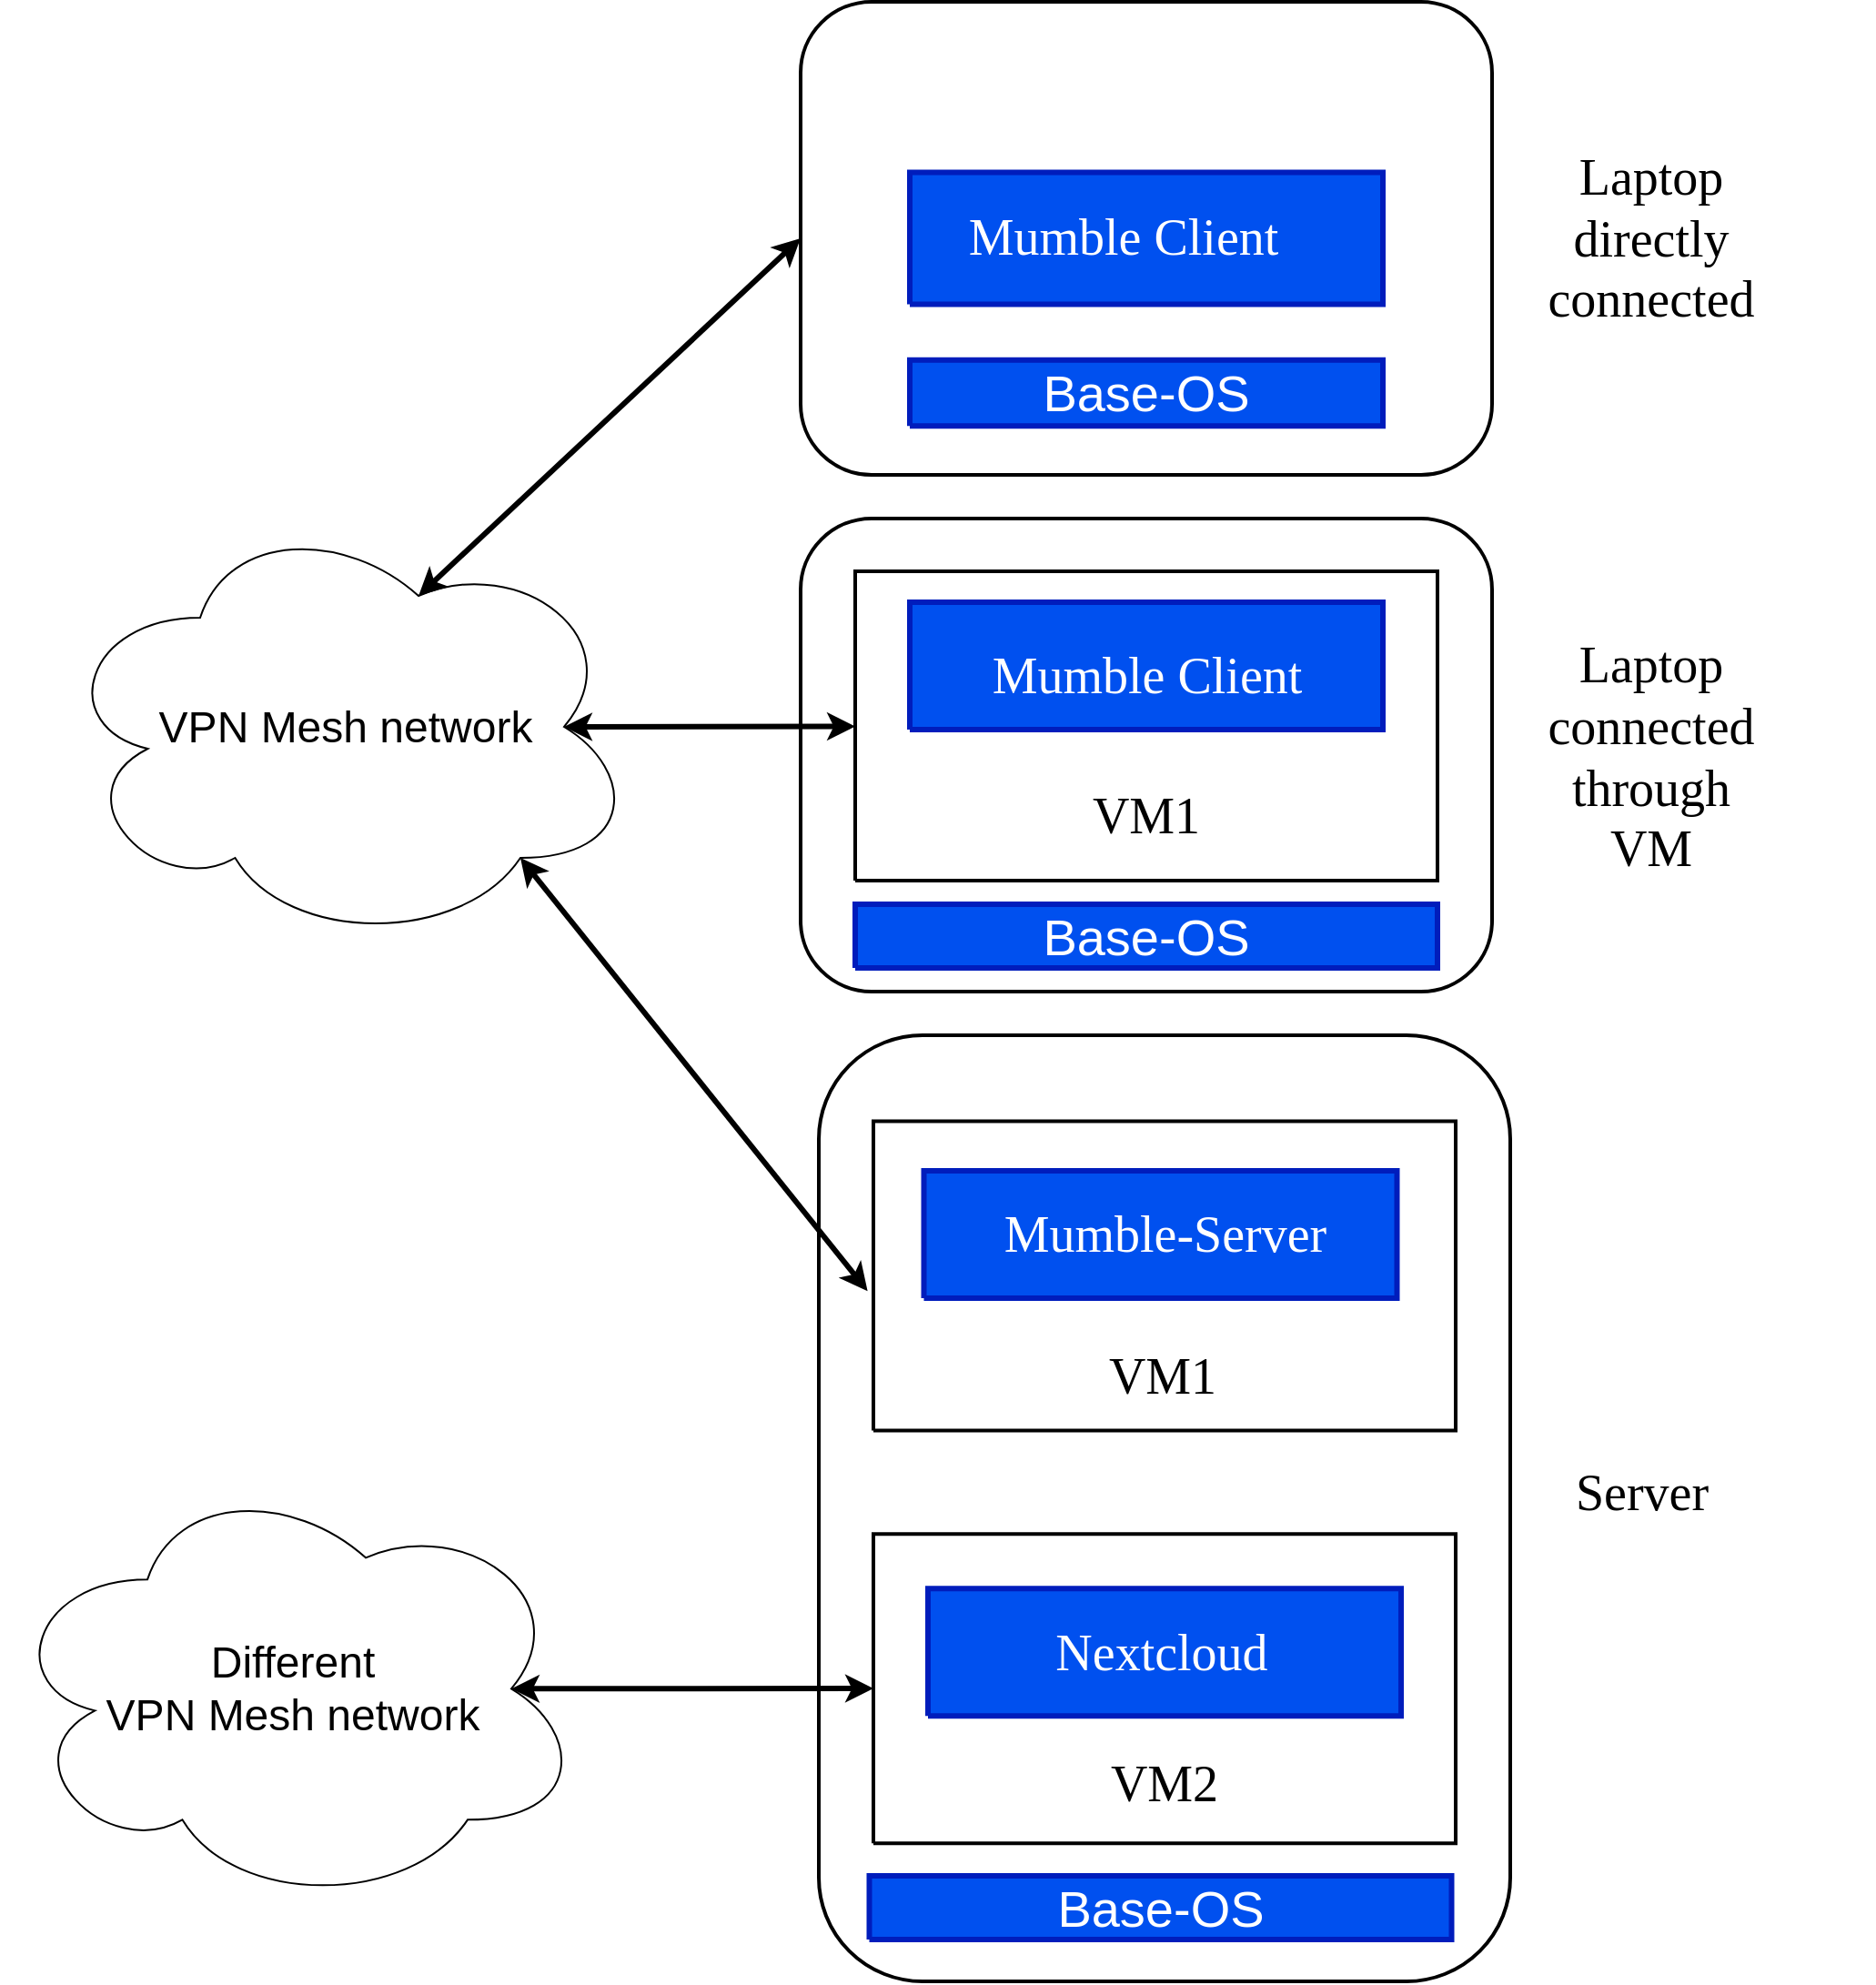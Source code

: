 <mxfile version="21.5.0" type="device">
  <diagram name="Page-1" id="Page-1">
    <mxGraphModel dx="1168" dy="781" grid="1" gridSize="10" guides="1" tooltips="1" connect="1" arrows="1" fold="1" page="1" pageScale="1" pageWidth="850" pageHeight="1100" math="0" shadow="0">
      <root>
        <mxCell id="0" />
        <mxCell id="1" value="Connector" parent="0" />
        <mxCell id="r0mgfz6IdKgSaTeHQ_le-44" value="" style="group" parent="1" vertex="1" connectable="0">
          <mxGeometry x="710" y="220" width="590" height="260" as="geometry" />
        </mxCell>
        <mxCell id="eZtIASL5zvcn_9goES__-30" value="" style="rounded=1;whiteSpace=wrap;html=1;hachureGap=4;pointerEvents=0;strokeWidth=2;" parent="r0mgfz6IdKgSaTeHQ_le-44" vertex="1">
          <mxGeometry width="380" height="260" as="geometry" />
        </mxCell>
        <mxCell id="ZT00lVDF8hyaAqTCrx0f-22" value="Base-OS" style="vsdxID=12;fillColor=#0050ef;shape=stencil(nZBLDoAgDERP0z3SIyjew0SURgSD+Lu9kMZoXLhwN9O+tukAlrNpJg1SzDH4QW/URgNYgZTkjA4UkwJUgGXng+6DX1zLfmoymdXo17xh5zmRJ6Q42BWCfc2oJfdAr+Yv+AP9Cb7OJ3H/2JG1HNGz/84klThPVCc=);strokeColor=#001DBC;strokeWidth=3;labelBackgroundColor=none;rounded=0;html=1;whiteSpace=wrap;fontColor=#ffffff;fontSize=28;" vertex="1" parent="r0mgfz6IdKgSaTeHQ_le-44">
          <mxGeometry x="60" y="196.813" width="260" height="36.255" as="geometry" />
        </mxCell>
        <mxCell id="eZtIASL5zvcn_9goES__-32" value="&lt;font data-darkreader-inline-color=&quot;&quot; style=&quot;font-size: 28px; font-family: &amp;quot;calibri&amp;quot;; color: rgb(0, 0, 0); direction: ltr; letter-spacing: 0px; line-height: 120%; opacity: 1; --darkreader-inline-color: #e8e6e3;&quot;&gt;Laptop directly connected&lt;br&gt;&lt;/font&gt;" style="verticalAlign=middle;align=center;vsdxID=28;fillColor=none;gradientColor=none;shape=stencil(nZBLDoAgDERP0z3SIyjew0SURgSD+Lu9kMZoXLhwN9O+tukAlrNpJg1SzDH4QW/URgNYgZTkjA4UkwJUgGXng+6DX1zLfmoymdXo17xh5zmRJ6Q42BWCfc2oJfdAr+Yv+AP9Cb7OJ3H/2JG1HNGz/84klThPVCc=);strokeColor=none;labelBackgroundColor=none;rounded=0;html=1;whiteSpace=wrap;" parent="r0mgfz6IdKgSaTeHQ_le-44" vertex="1">
          <mxGeometry x="400" y="78.725" width="135" height="102.55" as="geometry" />
        </mxCell>
        <mxCell id="ZT00lVDF8hyaAqTCrx0f-23" value="" style="group" vertex="1" connectable="0" parent="r0mgfz6IdKgSaTeHQ_le-44">
          <mxGeometry x="60" y="93.745" width="260" height="72.51" as="geometry" />
        </mxCell>
        <mxCell id="eZtIASL5zvcn_9goES__-42" style="vsdxID=12;fillColor=#0050ef;shape=stencil(nZBLDoAgDERP0z3SIyjew0SURgSD+Lu9kMZoXLhwN9O+tukAlrNpJg1SzDH4QW/URgNYgZTkjA4UkwJUgGXng+6DX1zLfmoymdXo17xh5zmRJ6Q42BWCfc2oJfdAr+Yv+AP9Cb7OJ3H/2JG1HNGz/84klThPVCc=);strokeColor=#001DBC;strokeWidth=3;labelBackgroundColor=none;rounded=0;html=1;whiteSpace=wrap;fontColor=#ffffff;" parent="ZT00lVDF8hyaAqTCrx0f-23" vertex="1">
          <mxGeometry width="260" height="72.51" as="geometry" />
        </mxCell>
        <mxCell id="eZtIASL5zvcn_9goES__-43" value="&lt;font data-darkreader-inline-color=&quot;&quot; style=&quot;font-size: 28px; font-family: &amp;quot;calibri&amp;quot;; color: rgb(255, 255, 255); direction: ltr; letter-spacing: 0px; line-height: 120%; opacity: 1; --darkreader-inline-color: #e8e6e3;&quot;&gt;Mumble Client&lt;br&gt;&lt;/font&gt;" style="verticalAlign=middle;align=center;vsdxID=25;fillColor=none;shape=stencil(nZBLDoAgDERP0z3SIyjew0SURgSD+Lu9kMZoXLhwN9O+tukAlrNpJg1SzDH4QW/URgNYgZTkjA4UkwJUgGXng+6DX1zLfmoymdXo17xh5zmRJ6Q42BWCfc2oJfdAr+Yv+AP9Cb7OJ3H/2JG1HNGz/84klThPVCc=);strokeColor=none;labelBackgroundColor=none;rounded=0;html=1;whiteSpace=wrap;" parent="ZT00lVDF8hyaAqTCrx0f-23" vertex="1">
          <mxGeometry y="16.574" width="234.5" height="38.327" as="geometry" />
        </mxCell>
        <mxCell id="r0mgfz6IdKgSaTeHQ_le-60" value="&lt;div&gt;&lt;font style=&quot;font-size: 24px;&quot;&gt;Different &lt;br&gt;&lt;/font&gt;&lt;/div&gt;&lt;div&gt;&lt;font style=&quot;font-size: 24px;&quot;&gt;VPN Mesh network&lt;/font&gt;&lt;/div&gt;" style="ellipse;shape=cloud;whiteSpace=wrap;html=1;" parent="1" vertex="1">
          <mxGeometry x="271" y="1027.18" width="320" height="240" as="geometry" />
        </mxCell>
        <mxCell id="r0mgfz6IdKgSaTeHQ_le-33" value="&lt;font style=&quot;font-size: 24px;&quot;&gt;VPN Mesh network&lt;/font&gt;" style="ellipse;shape=cloud;whiteSpace=wrap;html=1;" parent="1" vertex="1">
          <mxGeometry x="300" y="498.5" width="320" height="240" as="geometry" />
        </mxCell>
        <mxCell id="r0mgfz6IdKgSaTeHQ_le-67" value="" style="endArrow=classic;html=1;rounded=0;entryX=0.625;entryY=0.2;entryDx=0;entryDy=0;entryPerimeter=0;strokeWidth=3;startArrow=classic;startFill=1;exitX=0;exitY=0.5;exitDx=0;exitDy=0;" parent="1" source="eZtIASL5zvcn_9goES__-30" target="r0mgfz6IdKgSaTeHQ_le-33" edge="1">
          <mxGeometry width="50" height="50" relative="1" as="geometry">
            <mxPoint x="750" y="630" as="sourcePoint" />
            <mxPoint x="590" y="645" as="targetPoint" />
          </mxGeometry>
        </mxCell>
        <mxCell id="22" value="&lt;font data-darkreader-inline-color=&quot;&quot; style=&quot;font-size: 28px; font-family: &amp;quot;calibri&amp;quot;; color: rgb(0, 0, 0); direction: ltr; letter-spacing: 0px; line-height: 120%; opacity: 1; --darkreader-inline-color: #e8e6e3;&quot;&gt;Laptop connected through VM&lt;br&gt;&lt;/font&gt;" style="verticalAlign=middle;align=center;vsdxID=28;fillColor=none;gradientColor=none;shape=stencil(nZBLDoAgDERP0z3SIyjew0SURgSD+Lu9kMZoXLhwN9O+tukAlrNpJg1SzDH4QW/URgNYgZTkjA4UkwJUgGXng+6DX1zLfmoymdXo17xh5zmRJ6Q42BWCfc2oJfdAr+Yv+AP9Cb7OJ3H/2JG1HNGz/84klThPVCc=);strokeColor=none;labelBackgroundColor=none;rounded=0;html=1;whiteSpace=wrap;" parent="1" vertex="1">
          <mxGeometry x="1110" y="550" width="135" height="170" as="geometry" />
        </mxCell>
        <mxCell id="b6oYJSDJwjR9OZKanJwb-45" value="" style="rounded=1;whiteSpace=wrap;html=1;hachureGap=4;pointerEvents=0;strokeWidth=2;container=0;" parent="1" vertex="1">
          <mxGeometry x="710" y="504" width="380" height="260" as="geometry" />
        </mxCell>
        <mxCell id="6" style="vsdxID=6;shape=stencil(nZBLDoAgDERP0z3SIyjew0SURgSD+Lu9kMZoXLhwN9O+tukAlrNpJg1SzDH4QW/URgNYgZTkjA4UkwJUgGXng+6DX1zLfmoymdXo17xh5zmRJ6Q42BWCfc2oJfdAr+Yv+AP9Cb7OJ3H/2JG1HNGz/84klThPVCc=);strokeWidth=2;labelBackgroundColor=none;rounded=0;html=1;whiteSpace=wrap;" parent="1" vertex="1">
          <mxGeometry x="740" y="533" width="320" height="170" as="geometry" />
        </mxCell>
        <mxCell id="21" value="&lt;font data-darkreader-inline-color=&quot;&quot; style=&quot;font-size: 28px; font-family: &amp;quot;calibri&amp;quot;; color: rgb(0, 0, 0); direction: ltr; letter-spacing: 0px; line-height: 120%; opacity: 1; --darkreader-inline-color: #e8e6e3;&quot;&gt;VM1&lt;br&gt;&lt;/font&gt;" style="verticalAlign=middle;align=center;vsdxID=27;fillColor=none;gradientColor=none;shape=stencil(nZBLDoAgDERP0z3SIyjew0SURgSD+Lu9kMZoXLhwN9O+tukAlrNpJg1SzDH4QW/URgNYgZTkjA4UkwJUgGXng+6DX1zLfmoymdXo17xh5zmRJ6Q42BWCfc2oJfdAr+Yv+AP9Cb7OJ3H/2JG1HNGz/84klThPVCc=);strokeColor=none;labelBackgroundColor=none;rounded=0;html=1;whiteSpace=wrap;" parent="1" vertex="1">
          <mxGeometry x="770" y="631" width="260" height="72" as="geometry" />
        </mxCell>
        <mxCell id="ZT00lVDF8hyaAqTCrx0f-24" value="Base-OS" style="vsdxID=12;fillColor=#0050ef;shape=stencil(nZBLDoAgDERP0z3SIyjew0SURgSD+Lu9kMZoXLhwN9O+tukAlrNpJg1SzDH4QW/URgNYgZTkjA4UkwJUgGXng+6DX1zLfmoymdXo17xh5zmRJ6Q42BWCfc2oJfdAr+Yv+AP9Cb7OJ3H/2JG1HNGz/84klThPVCc=);strokeColor=#001DBC;strokeWidth=3;labelBackgroundColor=none;rounded=0;html=1;whiteSpace=wrap;fontColor=#ffffff;fontSize=28;" vertex="1" parent="1">
          <mxGeometry x="740" y="716" width="320" height="35" as="geometry" />
        </mxCell>
        <mxCell id="15" value="&lt;font data-darkreader-inline-color=&quot;&quot; style=&quot;font-size: 28px; font-family: Calibri; color: rgb(0, 0, 0); direction: ltr; letter-spacing: 0px; line-height: 120%; opacity: 1; --darkreader-inline-color: #e8e6e3;&quot;&gt;Server&lt;br&gt;&lt;/font&gt;" style="verticalAlign=middle;align=center;vsdxID=20;fillColor=none;gradientColor=none;shape=stencil(nZBLDoAgDERP0z3SIyjew0SURgSD+Lu9kMZoXLhwN9O+tukAlrNpJg1SzDH4QW/URgNYgZTkjA4UkwJUgGXng+6DX1zLfmoymdXo17xh5zmRJ6Q42BWCfc2oJfdAr+Yv+AP9Cb7OJ3H/2JG1HNGz/84klThPVCc=);strokeColor=none;labelBackgroundColor=none;rounded=0;html=1;whiteSpace=wrap;" parent="1" vertex="1">
          <mxGeometry x="1110" y="1007.826" width="125" height="62.636" as="geometry" />
        </mxCell>
        <mxCell id="b6oYJSDJwjR9OZKanJwb-46" value="" style="rounded=1;whiteSpace=wrap;html=1;hachureGap=4;pointerEvents=0;strokeWidth=2;" parent="1" vertex="1">
          <mxGeometry x="720" y="788" width="380" height="520" as="geometry" />
        </mxCell>
        <mxCell id="5" value="" style="verticalAlign=middle;align=center;vsdxID=5;shape=stencil(nZBLDoAgDERP0z3SIyjew0SURgSD+Lu9kMZoXLhwN9O+tukAlrNpJg1SzDH4QW/URgNYgZTkjA4UkwJUgGXng+6DX1zLfmoymdXo17xh5zmRJ6Q42BWCfc2oJfdAr+Yv+AP9Cb7OJ3H/2JG1HNGz/84klThPVCc=);strokeWidth=2;labelBackgroundColor=none;rounded=0;html=1;whiteSpace=wrap;" parent="1" vertex="1">
          <mxGeometry x="750" y="835.273" width="320" height="170" as="geometry" />
        </mxCell>
        <mxCell id="14" value="&lt;font data-darkreader-inline-color=&quot;&quot; style=&quot;font-size: 22px; font-family: &amp;quot;calibri&amp;quot;; color: rgb(0, 0, 0); direction: ltr; letter-spacing: 0px; line-height: 120%; opacity: 1; --darkreader-inline-color: #e8e6e3;&quot;&gt;&lt;font style=&quot;font-size: 28px&quot;&gt;VM1&lt;/font&gt;&lt;/font&gt;" style="verticalAlign=middle;align=center;vsdxID=19;fillColor=none;gradientColor=none;shape=stencil(nZBLDoAgDERP0z3SIyjew0SURgSD+Lu9kMZoXLhwN9O+tukAlrNpJg1SzDH4QW/URgNYgZTkjA4UkwJUgGXng+6DX1zLfmoymdXo17xh5zmRJ6Q42BWCfc2oJfdAr+Yv+AP9Cb7OJ3H/2JG1HNGz/84klThPVCc=);strokeColor=none;labelBackgroundColor=none;rounded=0;html=1;whiteSpace=wrap;" parent="1" vertex="1">
          <mxGeometry x="780" y="945.19" width="257.75" height="62.64" as="geometry" />
        </mxCell>
        <mxCell id="eZtIASL5zvcn_9goES__-33" style="vsdxID=12;fillColor=#0050ef;shape=stencil(nZBLDoAgDERP0z3SIyjew0SURgSD+Lu9kMZoXLhwN9O+tukAlrNpJg1SzDH4QW/URgNYgZTkjA4UkwJUgGXng+6DX1zLfmoymdXo17xh5zmRJ6Q42BWCfc2oJfdAr+Yv+AP9Cb7OJ3H/2JG1HNGz/84klThPVCc=);strokeColor=#001DBC;strokeWidth=3;labelBackgroundColor=none;rounded=0;html=1;whiteSpace=wrap;fontColor=#ffffff;" parent="1" vertex="1">
          <mxGeometry x="777.75" y="862.455" width="260" height="70" as="geometry" />
        </mxCell>
        <mxCell id="eZtIASL5zvcn_9goES__-34" value="&lt;font data-darkreader-inline-color=&quot;&quot; style=&quot;font-size: 28px; font-family: &amp;quot;calibri&amp;quot;; color: rgb(255, 255, 255); direction: ltr; letter-spacing: 0px; line-height: 120%; opacity: 1; --darkreader-inline-color: #e8e6e3;&quot;&gt;Mumble-Server&lt;br&gt;&lt;/font&gt;" style="verticalAlign=middle;align=center;vsdxID=25;fillColor=none;shape=stencil(nZBLDoAgDERP0z3SIyjew0SURgSD+Lu9kMZoXLhwN9O+tukAlrNpJg1SzDH4QW/URgNYgZTkjA4UkwJUgGXng+6DX1zLfmoymdXo17xh5zmRJ6Q42BWCfc2oJfdAr+Yv+AP9Cb7OJ3H/2JG1HNGz/84klThPVCc=);strokeColor=none;labelBackgroundColor=none;rounded=0;html=1;whiteSpace=wrap;" parent="1" vertex="1">
          <mxGeometry x="792.75" y="875.595" width="234.5" height="43.727" as="geometry" />
        </mxCell>
        <mxCell id="r0mgfz6IdKgSaTeHQ_le-52" value="" style="verticalAlign=middle;align=center;vsdxID=5;shape=stencil(nZBLDoAgDERP0z3SIyjew0SURgSD+Lu9kMZoXLhwN9O+tukAlrNpJg1SzDH4QW/URgNYgZTkjA4UkwJUgGXng+6DX1zLfmoymdXo17xh5zmRJ6Q42BWCfc2oJfdAr+Yv+AP9Cb7OJ3H/2JG1HNGz/84klThPVCc=);strokeWidth=2;labelBackgroundColor=none;rounded=0;html=1;whiteSpace=wrap;" parent="1" vertex="1">
          <mxGeometry x="750" y="1062.182" width="320" height="170" as="geometry" />
        </mxCell>
        <mxCell id="r0mgfz6IdKgSaTeHQ_le-53" value="&lt;font data-darkreader-inline-color=&quot;&quot; style=&quot;font-size: 22px; font-family: &amp;quot;calibri&amp;quot;; color: rgb(0, 0, 0); direction: ltr; letter-spacing: 0px; line-height: 120%; opacity: 1; --darkreader-inline-color: #e8e6e3;&quot;&gt;&lt;font style=&quot;font-size: 28px&quot;&gt;VM2&lt;/font&gt;&lt;/font&gt;" style="verticalAlign=middle;align=center;vsdxID=19;fillColor=none;gradientColor=none;shape=stencil(nZBLDoAgDERP0z3SIyjew0SURgSD+Lu9kMZoXLhwN9O+tukAlrNpJg1SzDH4QW/URgNYgZTkjA4UkwJUgGXng+6DX1zLfmoymdXo17xh5zmRJ6Q42BWCfc2oJfdAr+Yv+AP9Cb7OJ3H/2JG1HNGz/84klThPVCc=);strokeColor=none;labelBackgroundColor=none;rounded=0;html=1;whiteSpace=wrap;" parent="1" vertex="1">
          <mxGeometry x="780" y="1169.55" width="260" height="62.64" as="geometry" />
        </mxCell>
        <mxCell id="r0mgfz6IdKgSaTeHQ_le-58" style="vsdxID=12;fillColor=#0050ef;shape=stencil(nZBLDoAgDERP0z3SIyjew0SURgSD+Lu9kMZoXLhwN9O+tukAlrNpJg1SzDH4QW/URgNYgZTkjA4UkwJUgGXng+6DX1zLfmoymdXo17xh5zmRJ6Q42BWCfc2oJfdAr+Yv+AP9Cb7OJ3H/2JG1HNGz/84klThPVCc=);strokeColor=#001DBC;strokeWidth=3;labelBackgroundColor=none;rounded=0;html=1;whiteSpace=wrap;fontColor=#ffffff;" parent="1" vertex="1">
          <mxGeometry x="780" y="1092.178" width="260" height="70" as="geometry" />
        </mxCell>
        <mxCell id="r0mgfz6IdKgSaTeHQ_le-59" value="&lt;font data-darkreader-inline-color=&quot;&quot; style=&quot;font-size: 28px; font-family: &amp;quot;calibri&amp;quot;; color: rgb(255, 255, 255); direction: ltr; letter-spacing: 0px; line-height: 120%; opacity: 1; --darkreader-inline-color: #e8e6e3;&quot;&gt;Nextcloud&lt;br&gt;&lt;/font&gt;" style="verticalAlign=middle;align=center;vsdxID=25;fillColor=none;shape=stencil(nZBLDoAgDERP0z3SIyjew0SURgSD+Lu9kMZoXLhwN9O+tukAlrNpJg1SzDH4QW/URgNYgZTkjA4UkwJUgGXng+6DX1zLfmoymdXo17xh5zmRJ6Q42BWCfc2oJfdAr+Yv+AP9Cb7OJ3H/2JG1HNGz/84klThPVCc=);strokeColor=none;labelBackgroundColor=none;rounded=0;html=1;whiteSpace=wrap;" parent="1" vertex="1">
          <mxGeometry x="790.5" y="1105.318" width="234.5" height="43.727" as="geometry" />
        </mxCell>
        <mxCell id="ZT00lVDF8hyaAqTCrx0f-25" value="" style="group" vertex="1" connectable="0" parent="1">
          <mxGeometry x="770" y="550" width="260" height="70" as="geometry" />
        </mxCell>
        <mxCell id="eZtIASL5zvcn_9goES__-39" style="vsdxID=12;fillColor=#0050ef;shape=stencil(nZBLDoAgDERP0z3SIyjew0SURgSD+Lu9kMZoXLhwN9O+tukAlrNpJg1SzDH4QW/URgNYgZTkjA4UkwJUgGXng+6DX1zLfmoymdXo17xh5zmRJ6Q42BWCfc2oJfdAr+Yv+AP9Cb7OJ3H/2JG1HNGz/84klThPVCc=);strokeColor=#001DBC;strokeWidth=3;labelBackgroundColor=none;rounded=0;html=1;whiteSpace=wrap;fontColor=#ffffff;" parent="ZT00lVDF8hyaAqTCrx0f-25" vertex="1">
          <mxGeometry width="260" height="70" as="geometry" />
        </mxCell>
        <mxCell id="eZtIASL5zvcn_9goES__-40" value="&lt;font data-darkreader-inline-color=&quot;&quot; style=&quot;font-size: 28px; font-family: &amp;quot;calibri&amp;quot;; color: rgb(255, 255, 255); direction: ltr; letter-spacing: 0px; line-height: 120%; opacity: 1; --darkreader-inline-color: #e8e6e3;&quot;&gt;Mumble Client&lt;br&gt;&lt;/font&gt;" style="verticalAlign=middle;align=center;vsdxID=25;fillColor=none;shape=stencil(nZBLDoAgDERP0z3SIyjew0SURgSD+Lu9kMZoXLhwN9O+tukAlrNpJg1SzDH4QW/URgNYgZTkjA4UkwJUgGXng+6DX1zLfmoymdXo17xh5zmRJ6Q42BWCfc2oJfdAr+Yv+AP9Cb7OJ3H/2JG1HNGz/84klThPVCc=);strokeColor=none;labelBackgroundColor=none;rounded=0;html=1;whiteSpace=wrap;" parent="ZT00lVDF8hyaAqTCrx0f-25" vertex="1">
          <mxGeometry x="12.75" y="21.5" width="234.5" height="37" as="geometry" />
        </mxCell>
        <mxCell id="ZT00lVDF8hyaAqTCrx0f-26" value="Base-OS" style="vsdxID=12;fillColor=#0050ef;shape=stencil(nZBLDoAgDERP0z3SIyjew0SURgSD+Lu9kMZoXLhwN9O+tukAlrNpJg1SzDH4QW/URgNYgZTkjA4UkwJUgGXng+6DX1zLfmoymdXo17xh5zmRJ6Q42BWCfc2oJfdAr+Yv+AP9Cb7OJ3H/2JG1HNGz/84klThPVCc=);strokeColor=#001DBC;strokeWidth=3;labelBackgroundColor=none;rounded=0;html=1;whiteSpace=wrap;fontColor=#ffffff;fontSize=28;" vertex="1" parent="1">
          <mxGeometry x="747.75" y="1250" width="320" height="35" as="geometry" />
        </mxCell>
        <mxCell id="r0mgfz6IdKgSaTeHQ_le-66" value="" style="endArrow=classic;html=1;rounded=0;entryX=0.875;entryY=0.5;entryDx=0;entryDy=0;entryPerimeter=0;strokeWidth=3;startArrow=classic;startFill=1;" parent="1" source="6" target="r0mgfz6IdKgSaTeHQ_le-33" edge="1">
          <mxGeometry width="50" height="50" relative="1" as="geometry">
            <mxPoint x="790" y="896" as="sourcePoint" />
            <mxPoint x="566" y="717" as="targetPoint" />
          </mxGeometry>
        </mxCell>
        <mxCell id="r0mgfz6IdKgSaTeHQ_le-65" value="" style="endArrow=classic;html=1;rounded=0;entryX=0.8;entryY=0.8;entryDx=0;entryDy=0;entryPerimeter=0;strokeWidth=3;startArrow=classic;startFill=1;exitX=-0.01;exitY=0.549;exitDx=0;exitDy=0;exitPerimeter=0;" parent="1" source="5" target="r0mgfz6IdKgSaTeHQ_le-33" edge="1">
          <mxGeometry width="50" height="50" relative="1" as="geometry">
            <mxPoint x="780" y="886" as="sourcePoint" />
            <mxPoint x="660" y="840" as="targetPoint" />
          </mxGeometry>
        </mxCell>
        <mxCell id="r0mgfz6IdKgSaTeHQ_le-63" value="" style="endArrow=classic;html=1;rounded=0;entryX=0.875;entryY=0.5;entryDx=0;entryDy=0;entryPerimeter=0;strokeWidth=3;startArrow=classic;startFill=1;exitX=0;exitY=0.499;exitDx=0;exitDy=0;exitPerimeter=0;" parent="1" target="r0mgfz6IdKgSaTeHQ_le-60" edge="1" source="r0mgfz6IdKgSaTeHQ_le-52">
          <mxGeometry width="50" height="50" relative="1" as="geometry">
            <mxPoint x="740" y="1075" as="sourcePoint" />
            <mxPoint x="510" y="880" as="targetPoint" />
          </mxGeometry>
        </mxCell>
      </root>
    </mxGraphModel>
  </diagram>
</mxfile>
